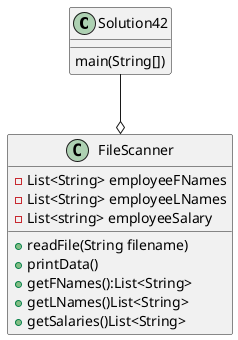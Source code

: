 /*
 *  UCF COP3330 Fall 2021 Assignment 4 Solutions
 *  Copyright 2021 Joshua Davis
 */

@startuml
'https://plantuml.com/sequence-diagram

Class Solution42{
    main(String[])
    ' FileScanner fs = new FileScanner()
    ' fs.readFile
    ' fs.printData
}

Class FileScanner{
    -List<String> employeeFNames
    -List<String> employeeLNames
    -List<string> employeeSalary

    +readFile(String filename)
    +printData()
    +getFNames():List<String>
    +getLNames()List<String>
    +getSalaries()List<String>
}
Solution42 --o FileScanner
@enduml

